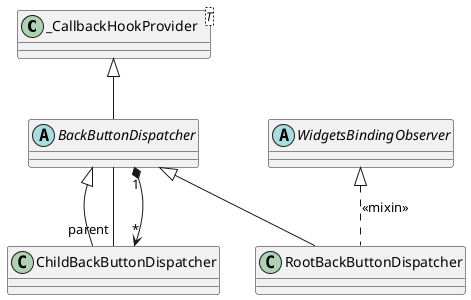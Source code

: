 
@startuml back_button_dispatcher_class
class _CallbackHookProvider<T> 
abstract class BackButtonDispatcher
class RootBackButtonDispatcher
abstract class WidgetsBindingObserver
class ChildBackButtonDispatcher

_CallbackHookProvider <|-- BackButtonDispatcher
BackButtonDispatcher <|-- RootBackButtonDispatcher
WidgetsBindingObserver <|.. RootBackButtonDispatcher : <<mixin>>
BackButtonDispatcher <|-- ChildBackButtonDispatcher

BackButtonDispatcher -- "parent" ChildBackButtonDispatcher

BackButtonDispatcher "1" *--> "*" ChildBackButtonDispatcher

@enduml

@startuml back_button_dispatcher_object
object "Widget\nStatefulWidget\nRouter<T>\n: rootRouter" as rootRouter
object "State<Router<T>>\n_RouterState<T>\n: rootRouterState" as rootRouterState

rootRouterState "widget" - rootRouter : "\t\t\t"

object "State<WidgetsApp>\n_WidgetsAppState :" as appState

!$BBD="_CallbackHookProvider\nBackButtonDispatcher"
!$CBBD="_CallbackHookProvider\nBackButtonDispatcher\nChildBackButtonDispatcher\n"

object "WidgetsBindingObserver\n\n$BBD\nRootBackButtonDispatcher\n: rootBBD" as rootBBD

appState o-- rootBBD
note on link : root back button dispatcher\ncreated when _WidgetsAppState\nis created.
rootRouter "backButtonDispatcher" - rootBBD : "\t\t\t\t\t\t"

object "$CBBD: childBBD_L1_A" as childBBD_L1_A
object "$CBBD: childBBD_L1_B" as childBBD_L1_B

object "$CBBD: childBBD_L2_A" as childBBD_L2_A
object "$CBBD: childBBD_L2_B" as childBBD_L2_B

rootBBD "_children[0]" *-- "parent" childBBD_L1_A
rootBBD "_children[1]" *-- "parent" childBBD_L1_B

childBBD_L1_A "_children[0]" *-- "parent" childBBD_L2_A
childBBD_L1_A "_children[1]" *-- "parent" childBBD_L2_B

object "$CBBD: childBBD_L3_A" as childBBD_L3_A
object "$CBBD: childBBD_L3_B" as childBBD_L3_B

childBBD_L2_A "_children[0]" *-- "parent" childBBD_L3_A
childBBD_L2_A "_children[1]" *-- "parent" childBBD_L3_B

@enduml

@startuml back_button_dispatcher_app_screens
left to right direction

object "Router : root" as r #pink
object "Screen : /a" as a
object "Screen : /b" as b
object "Screen : /c" as c
object "Router : /d" as rd #pink
object "Router : /e" as re #pink

r *-- a
r *-- b
r *-- c
r *-- rd
r *-- re

object "Screen : /d/a" as da
object "Screen : /d/b" as db
object "Screen : /d/c" as dc
object "Router : /d/d" as rdd #pink
object "Router : /d/e" as rde #pink


rd *-- da
rd *-- db
rd *-- dc
rd *-- rdd
rd *-- rde

object "Screen : /e/a" as ea
object "Screen : /e/b" as eb
object "Screen : /e/c" as ec
object "Router : /e/d" as red #pink
object "Router : /e/e" as ree #pink

re *-- ea
re *-- eb
re *-- ec
re *-- red
re *-- ree

object "Screen : /d/d/a" as dda
object "Screen : /d/d/b" as ddb
object "Screen : /d/d/c" as ddc
object "Screen : /d/d/d" as ddd
object "Screen : /d/d/e" as dde

rdd *-- dda
rdd *-- ddb
rdd *-- ddc
rdd *-- ddd
rdd *-- dde

object "Screen : /d/e/a" as dea
object "Screen : /d/e/b" as deb
object "Screen : /d/e/c" as dec
object "Screen : /d/e/d" as ded
object "Screen : /d/e/e" as dee

rde *-- dea
rde *-- deb
rde *-- dec
rde *-- ded
rde *-- dee

object "Screen : /d/d/a" as eda
object "Screen : /d/d/b" as edb
object "Screen : /d/d/c" as edc
object "Screen : /d/d/d" as edd
object "Screen : /d/d/e" as ede

red *-- eda
red *-- edb
red *-- edc
red *-- edd
red *-- ede

object "Screen : /e/e/a" as eea
object "Screen : /e/e/b" as eeb
object "Screen : /e/e/c" as eec
object "Screen : /e/e/d" as eed
object "Screen : /e/e/e" as eee

ree *-- eea
ree *-- eeb
ree *-- eec
ree *-- eed
ree *-- eee


@enduml
